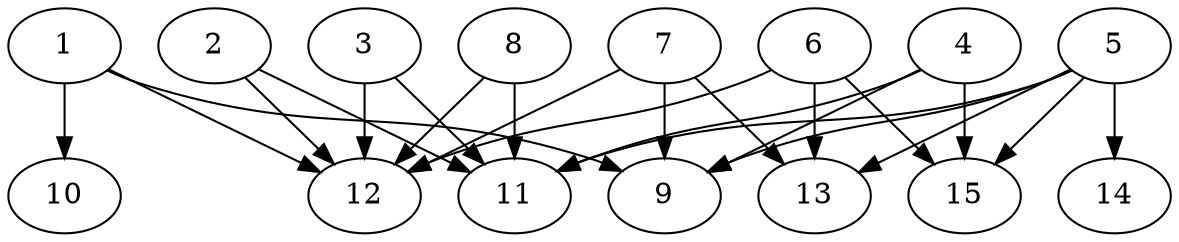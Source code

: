 // DAG automatically generated by daggen at Thu Oct  3 13:59:26 2019
// ./daggen --dot -n 15 --ccr 0.4 --fat 0.9 --regular 0.7 --density 0.9 --mindata 5242880 --maxdata 52428800 
digraph G {
  1 [size="58698240", alpha="0.12", expect_size="23479296"] 
  1 -> 9 [size ="23479296"]
  1 -> 10 [size ="23479296"]
  1 -> 12 [size ="23479296"]
  2 [size="59345920", alpha="0.18", expect_size="23738368"] 
  2 -> 11 [size ="23738368"]
  2 -> 12 [size ="23738368"]
  3 [size="31976960", alpha="0.05", expect_size="12790784"] 
  3 -> 11 [size ="12790784"]
  3 -> 12 [size ="12790784"]
  4 [size="69585920", alpha="0.14", expect_size="27834368"] 
  4 -> 9 [size ="27834368"]
  4 -> 11 [size ="27834368"]
  4 -> 15 [size ="27834368"]
  5 [size="31682560", alpha="0.06", expect_size="12673024"] 
  5 -> 9 [size ="12673024"]
  5 -> 11 [size ="12673024"]
  5 -> 13 [size ="12673024"]
  5 -> 14 [size ="12673024"]
  5 -> 15 [size ="12673024"]
  6 [size="87091200", alpha="0.06", expect_size="34836480"] 
  6 -> 12 [size ="34836480"]
  6 -> 13 [size ="34836480"]
  6 -> 15 [size ="34836480"]
  7 [size="15680000", alpha="0.05", expect_size="6272000"] 
  7 -> 9 [size ="6272000"]
  7 -> 12 [size ="6272000"]
  7 -> 13 [size ="6272000"]
  8 [size="55900160", alpha="0.09", expect_size="22360064"] 
  8 -> 11 [size ="22360064"]
  8 -> 12 [size ="22360064"]
  9 [size="120975360", alpha="0.04", expect_size="48390144"] 
  10 [size="50677760", alpha="0.06", expect_size="20271104"] 
  11 [size="50644480", alpha="0.07", expect_size="20257792"] 
  12 [size="120099840", alpha="0.07", expect_size="48039936"] 
  13 [size="110476800", alpha="0.13", expect_size="44190720"] 
  14 [size="22238720", alpha="0.15", expect_size="8895488"] 
  15 [size="104435200", alpha="0.13", expect_size="41774080"] 
}
